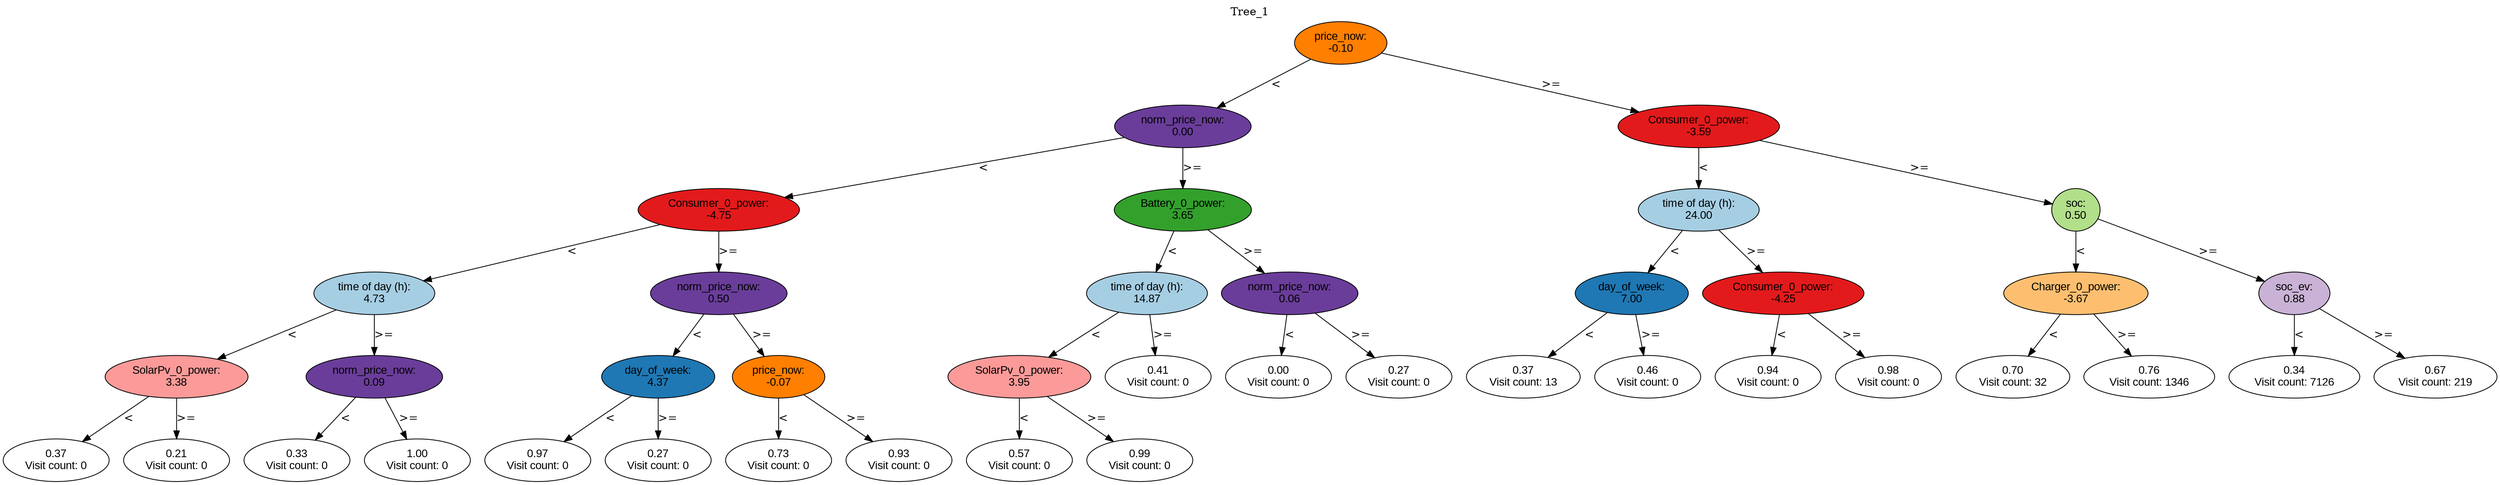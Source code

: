digraph BST {
    node [fontname="Arial" style=filled colorscheme=paired12];
    0 [ label = "price_now:
-0.10" fillcolor=8];
    1 [ label = "norm_price_now:
0.00" fillcolor=10];
    2 [ label = "Consumer_0_power:
-4.75" fillcolor=6];
    3 [ label = "time of day (h):
4.73" fillcolor=1];
    4 [ label = "SolarPv_0_power:
3.38" fillcolor=5];
    5 [ label = "0.37
Visit count: 0" fillcolor=white];
    6 [ label = "0.21
Visit count: 0" fillcolor=white];
    7 [ label = "norm_price_now:
0.09" fillcolor=10];
    8 [ label = "0.33
Visit count: 0" fillcolor=white];
    9 [ label = "1.00
Visit count: 0" fillcolor=white];
    10 [ label = "norm_price_now:
0.50" fillcolor=10];
    11 [ label = "day_of_week:
4.37" fillcolor=2];
    12 [ label = "0.97
Visit count: 0" fillcolor=white];
    13 [ label = "0.27
Visit count: 0" fillcolor=white];
    14 [ label = "price_now:
-0.07" fillcolor=8];
    15 [ label = "0.73
Visit count: 0" fillcolor=white];
    16 [ label = "0.93
Visit count: 0" fillcolor=white];
    17 [ label = "Battery_0_power:
3.65" fillcolor=4];
    18 [ label = "time of day (h):
14.87" fillcolor=1];
    19 [ label = "SolarPv_0_power:
3.95" fillcolor=5];
    20 [ label = "0.57
Visit count: 0" fillcolor=white];
    21 [ label = "0.99
Visit count: 0" fillcolor=white];
    22 [ label = "0.41
Visit count: 0" fillcolor=white];
    23 [ label = "norm_price_now:
0.06" fillcolor=10];
    24 [ label = "0.00
Visit count: 0" fillcolor=white];
    25 [ label = "0.27
Visit count: 0" fillcolor=white];
    26 [ label = "Consumer_0_power:
-3.59" fillcolor=6];
    27 [ label = "time of day (h):
24.00" fillcolor=1];
    28 [ label = "day_of_week:
7.00" fillcolor=2];
    29 [ label = "0.37
Visit count: 13" fillcolor=white];
    30 [ label = "0.46
Visit count: 0" fillcolor=white];
    31 [ label = "Consumer_0_power:
-4.25" fillcolor=6];
    32 [ label = "0.94
Visit count: 0" fillcolor=white];
    33 [ label = "0.98
Visit count: 0" fillcolor=white];
    34 [ label = "soc:
0.50" fillcolor=3];
    35 [ label = "Charger_0_power:
-3.67" fillcolor=7];
    36 [ label = "0.70
Visit count: 32" fillcolor=white];
    37 [ label = "0.76
Visit count: 1346" fillcolor=white];
    38 [ label = "soc_ev:
0.88" fillcolor=9];
    39 [ label = "0.34
Visit count: 7126" fillcolor=white];
    40 [ label = "0.67
Visit count: 219" fillcolor=white];

    0  -> 1[ label = "<"];
    0  -> 26[ label = ">="];
    1  -> 2[ label = "<"];
    1  -> 17[ label = ">="];
    2  -> 3[ label = "<"];
    2  -> 10[ label = ">="];
    3  -> 4[ label = "<"];
    3  -> 7[ label = ">="];
    4  -> 5[ label = "<"];
    4  -> 6[ label = ">="];
    7  -> 8[ label = "<"];
    7  -> 9[ label = ">="];
    10  -> 11[ label = "<"];
    10  -> 14[ label = ">="];
    11  -> 12[ label = "<"];
    11  -> 13[ label = ">="];
    14  -> 15[ label = "<"];
    14  -> 16[ label = ">="];
    17  -> 18[ label = "<"];
    17  -> 23[ label = ">="];
    18  -> 19[ label = "<"];
    18  -> 22[ label = ">="];
    19  -> 20[ label = "<"];
    19  -> 21[ label = ">="];
    23  -> 24[ label = "<"];
    23  -> 25[ label = ">="];
    26  -> 27[ label = "<"];
    26  -> 34[ label = ">="];
    27  -> 28[ label = "<"];
    27  -> 31[ label = ">="];
    28  -> 29[ label = "<"];
    28  -> 30[ label = ">="];
    31  -> 32[ label = "<"];
    31  -> 33[ label = ">="];
    34  -> 35[ label = "<"];
    34  -> 38[ label = ">="];
    35  -> 36[ label = "<"];
    35  -> 37[ label = ">="];
    38  -> 39[ label = "<"];
    38  -> 40[ label = ">="];

    labelloc="t";
    label="Tree_1";
}
